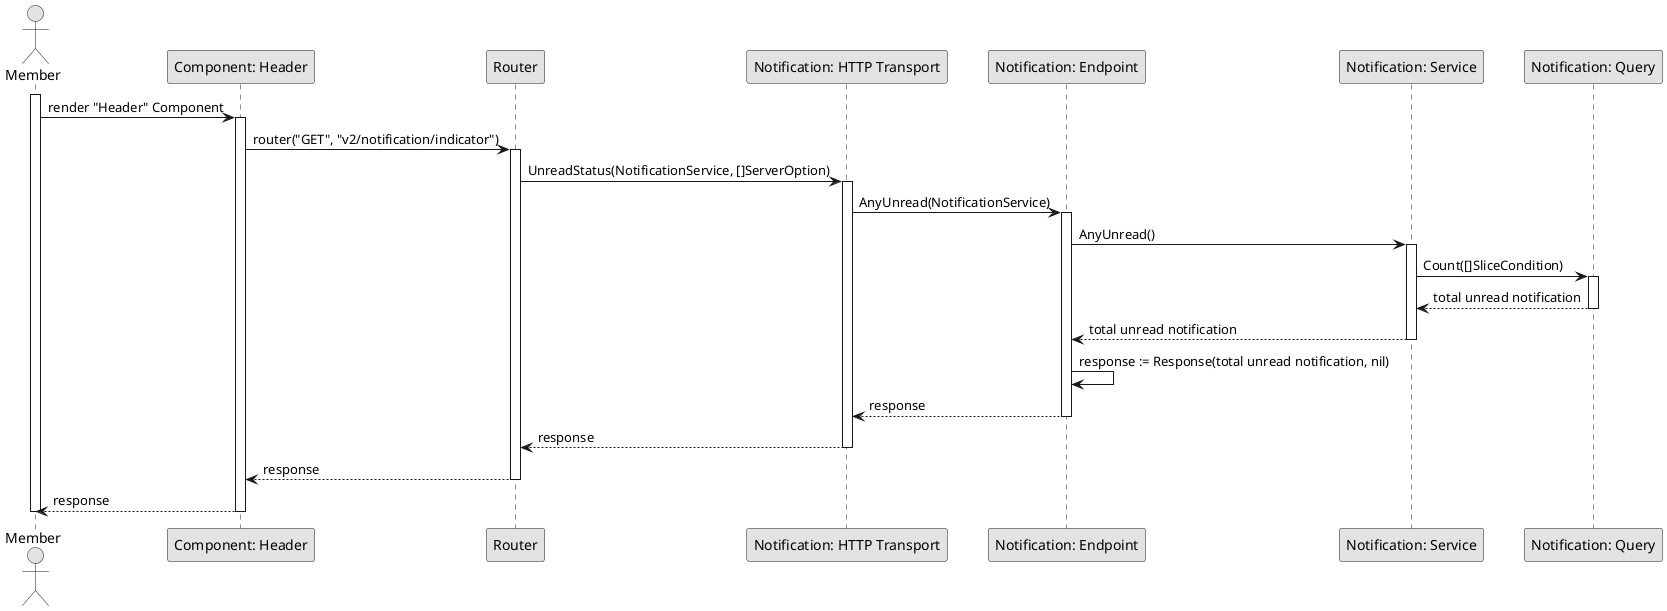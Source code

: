 @startuml UnreadNotification

skinparam Monochrome true
skinparam Shadowing false

actor Member
participant "Component: Header" as Header
participant "Router" as Router
participant "Notification: HTTP Transport" as NotificationHTTPTransport
participant "Notification: Endpoint" as NotificationEndpoint
participant "Notification: Service" as NotificationService
participant "Notification: Query" as NotificationQuery

activate Member

Member->Header: render "Header" Component
activate Header
Header->Router: router("GET", "v2/notification/indicator")
activate Router
Router->NotificationHTTPTransport: UnreadStatus(NotificationService, []ServerOption)
activate NotificationHTTPTransport
NotificationHTTPTransport->NotificationEndpoint: AnyUnread(NotificationService)
activate NotificationEndpoint
NotificationEndpoint->NotificationService: AnyUnread()
activate NotificationService
NotificationService->NotificationQuery: Count([]SliceCondition)
activate NotificationQuery
NotificationQuery-->NotificationService: total unread notification
deactivate NotificationQuery
NotificationService-->NotificationEndpoint: total unread notification
deactivate NotificationService
NotificationEndpoint->NotificationEndpoint: response := Response(total unread notification, nil)
NotificationEndpoint-->NotificationHTTPTransport: response
deactivate NotificationEndpoint
NotificationHTTPTransport-->Router: response
deactivate NotificationHTTPTransport
Router-->Header: response
deactivate Router
Header-->Member: response
deactivate Header

deactivate Member

@enduml